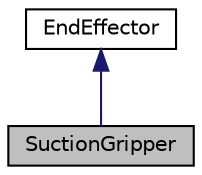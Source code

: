 digraph "SuctionGripper"
{
 // LATEX_PDF_SIZE
  edge [fontname="Helvetica",fontsize="10",labelfontname="Helvetica",labelfontsize="10"];
  node [fontname="Helvetica",fontsize="10",shape=record];
  Node1 [label="SuctionGripper",height=0.2,width=0.4,color="black", fillcolor="grey75", style="filled", fontcolor="black",tooltip="General Class for Suction Gripper grasp planning"];
  Node2 -> Node1 [dir="back",color="midnightblue",fontsize="10",style="solid",fontname="Helvetica"];
  Node2 [label="EndEffector",height=0.2,width=0.4,color="black", fillcolor="white", style="filled",URL="$classEndEffector.html",tooltip="Generic class for an end effector, to be inherited by other end effectors."];
}
